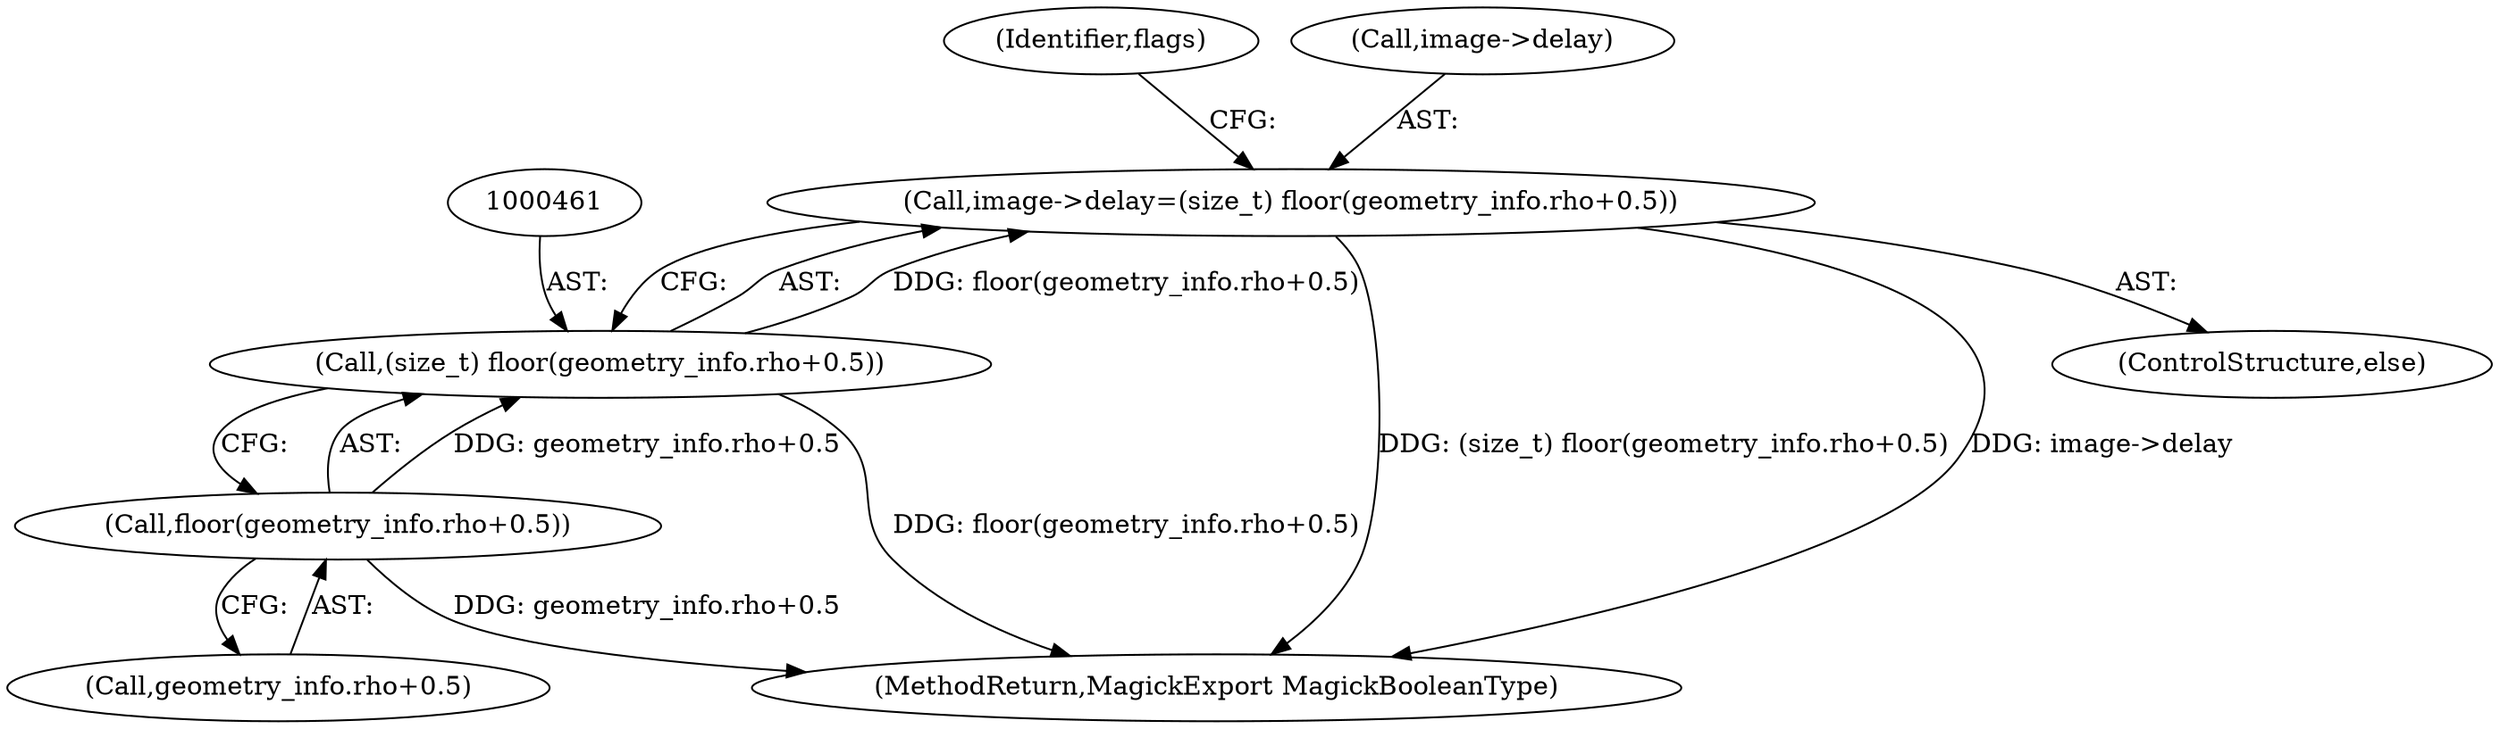 digraph "0_ImageMagick_b61d35eaccc0a7ddeff8a1c3abfcd0a43ccf210b@pointer" {
"1000456" [label="(Call,image->delay=(size_t) floor(geometry_info.rho+0.5))"];
"1000460" [label="(Call,(size_t) floor(geometry_info.rho+0.5))"];
"1000462" [label="(Call,floor(geometry_info.rho+0.5))"];
"1000456" [label="(Call,image->delay=(size_t) floor(geometry_info.rho+0.5))"];
"1000463" [label="(Call,geometry_info.rho+0.5)"];
"1001257" [label="(MethodReturn,MagickExport MagickBooleanType)"];
"1000455" [label="(ControlStructure,else)"];
"1000462" [label="(Call,floor(geometry_info.rho+0.5))"];
"1000471" [label="(Identifier,flags)"];
"1000460" [label="(Call,(size_t) floor(geometry_info.rho+0.5))"];
"1000457" [label="(Call,image->delay)"];
"1000456" -> "1000455"  [label="AST: "];
"1000456" -> "1000460"  [label="CFG: "];
"1000457" -> "1000456"  [label="AST: "];
"1000460" -> "1000456"  [label="AST: "];
"1000471" -> "1000456"  [label="CFG: "];
"1000456" -> "1001257"  [label="DDG: (size_t) floor(geometry_info.rho+0.5)"];
"1000456" -> "1001257"  [label="DDG: image->delay"];
"1000460" -> "1000456"  [label="DDG: floor(geometry_info.rho+0.5)"];
"1000460" -> "1000462"  [label="CFG: "];
"1000461" -> "1000460"  [label="AST: "];
"1000462" -> "1000460"  [label="AST: "];
"1000460" -> "1001257"  [label="DDG: floor(geometry_info.rho+0.5)"];
"1000462" -> "1000460"  [label="DDG: geometry_info.rho+0.5"];
"1000462" -> "1000463"  [label="CFG: "];
"1000463" -> "1000462"  [label="AST: "];
"1000462" -> "1001257"  [label="DDG: geometry_info.rho+0.5"];
}
